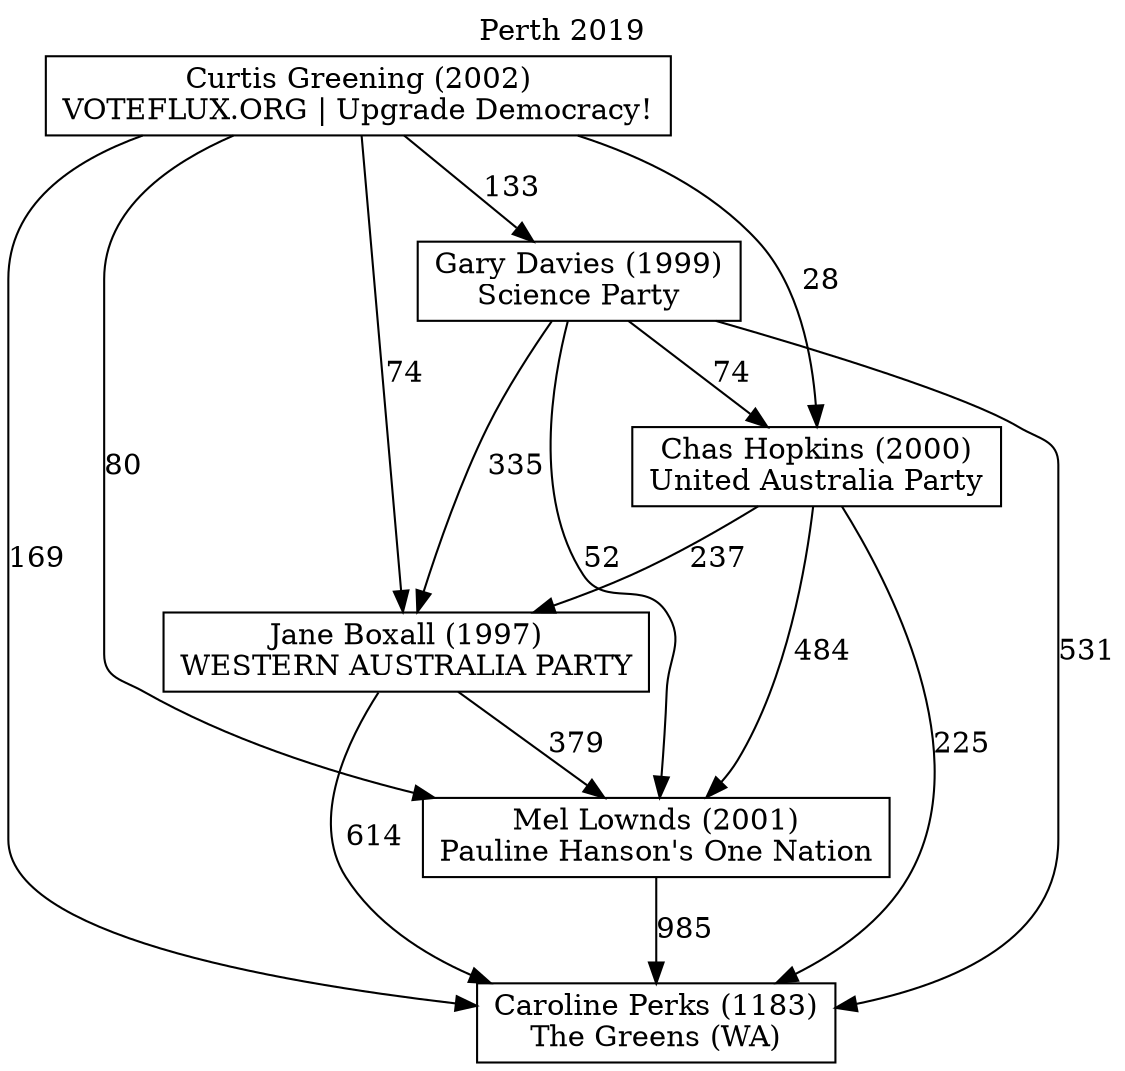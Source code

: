 // House preference flow
digraph "Caroline Perks (1183)_Perth_2019" {
	graph [label="Perth 2019" labelloc=t]
	node [shape=box]
	"Caroline Perks (1183)" [label="Caroline Perks (1183)
The Greens (WA)"]
	"Mel Lownds (2001)" [label="Mel Lownds (2001)
Pauline Hanson's One Nation"]
	"Jane Boxall (1997)" [label="Jane Boxall (1997)
WESTERN AUSTRALIA PARTY"]
	"Chas Hopkins (2000)" [label="Chas Hopkins (2000)
United Australia Party"]
	"Gary Davies (1999)" [label="Gary Davies (1999)
Science Party"]
	"Curtis Greening (2002)" [label="Curtis Greening (2002)
VOTEFLUX.ORG | Upgrade Democracy!"]
	"Caroline Perks (1183)" [label="Caroline Perks (1183)
The Greens (WA)"]
	"Jane Boxall (1997)" [label="Jane Boxall (1997)
WESTERN AUSTRALIA PARTY"]
	"Chas Hopkins (2000)" [label="Chas Hopkins (2000)
United Australia Party"]
	"Gary Davies (1999)" [label="Gary Davies (1999)
Science Party"]
	"Curtis Greening (2002)" [label="Curtis Greening (2002)
VOTEFLUX.ORG | Upgrade Democracy!"]
	"Caroline Perks (1183)" [label="Caroline Perks (1183)
The Greens (WA)"]
	"Chas Hopkins (2000)" [label="Chas Hopkins (2000)
United Australia Party"]
	"Gary Davies (1999)" [label="Gary Davies (1999)
Science Party"]
	"Curtis Greening (2002)" [label="Curtis Greening (2002)
VOTEFLUX.ORG | Upgrade Democracy!"]
	"Caroline Perks (1183)" [label="Caroline Perks (1183)
The Greens (WA)"]
	"Gary Davies (1999)" [label="Gary Davies (1999)
Science Party"]
	"Curtis Greening (2002)" [label="Curtis Greening (2002)
VOTEFLUX.ORG | Upgrade Democracy!"]
	"Caroline Perks (1183)" [label="Caroline Perks (1183)
The Greens (WA)"]
	"Curtis Greening (2002)" [label="Curtis Greening (2002)
VOTEFLUX.ORG | Upgrade Democracy!"]
	"Curtis Greening (2002)" [label="Curtis Greening (2002)
VOTEFLUX.ORG | Upgrade Democracy!"]
	"Gary Davies (1999)" [label="Gary Davies (1999)
Science Party"]
	"Curtis Greening (2002)" [label="Curtis Greening (2002)
VOTEFLUX.ORG | Upgrade Democracy!"]
	"Curtis Greening (2002)" [label="Curtis Greening (2002)
VOTEFLUX.ORG | Upgrade Democracy!"]
	"Chas Hopkins (2000)" [label="Chas Hopkins (2000)
United Australia Party"]
	"Gary Davies (1999)" [label="Gary Davies (1999)
Science Party"]
	"Curtis Greening (2002)" [label="Curtis Greening (2002)
VOTEFLUX.ORG | Upgrade Democracy!"]
	"Chas Hopkins (2000)" [label="Chas Hopkins (2000)
United Australia Party"]
	"Curtis Greening (2002)" [label="Curtis Greening (2002)
VOTEFLUX.ORG | Upgrade Democracy!"]
	"Curtis Greening (2002)" [label="Curtis Greening (2002)
VOTEFLUX.ORG | Upgrade Democracy!"]
	"Gary Davies (1999)" [label="Gary Davies (1999)
Science Party"]
	"Curtis Greening (2002)" [label="Curtis Greening (2002)
VOTEFLUX.ORG | Upgrade Democracy!"]
	"Curtis Greening (2002)" [label="Curtis Greening (2002)
VOTEFLUX.ORG | Upgrade Democracy!"]
	"Jane Boxall (1997)" [label="Jane Boxall (1997)
WESTERN AUSTRALIA PARTY"]
	"Chas Hopkins (2000)" [label="Chas Hopkins (2000)
United Australia Party"]
	"Gary Davies (1999)" [label="Gary Davies (1999)
Science Party"]
	"Curtis Greening (2002)" [label="Curtis Greening (2002)
VOTEFLUX.ORG | Upgrade Democracy!"]
	"Jane Boxall (1997)" [label="Jane Boxall (1997)
WESTERN AUSTRALIA PARTY"]
	"Gary Davies (1999)" [label="Gary Davies (1999)
Science Party"]
	"Curtis Greening (2002)" [label="Curtis Greening (2002)
VOTEFLUX.ORG | Upgrade Democracy!"]
	"Jane Boxall (1997)" [label="Jane Boxall (1997)
WESTERN AUSTRALIA PARTY"]
	"Curtis Greening (2002)" [label="Curtis Greening (2002)
VOTEFLUX.ORG | Upgrade Democracy!"]
	"Curtis Greening (2002)" [label="Curtis Greening (2002)
VOTEFLUX.ORG | Upgrade Democracy!"]
	"Gary Davies (1999)" [label="Gary Davies (1999)
Science Party"]
	"Curtis Greening (2002)" [label="Curtis Greening (2002)
VOTEFLUX.ORG | Upgrade Democracy!"]
	"Curtis Greening (2002)" [label="Curtis Greening (2002)
VOTEFLUX.ORG | Upgrade Democracy!"]
	"Chas Hopkins (2000)" [label="Chas Hopkins (2000)
United Australia Party"]
	"Gary Davies (1999)" [label="Gary Davies (1999)
Science Party"]
	"Curtis Greening (2002)" [label="Curtis Greening (2002)
VOTEFLUX.ORG | Upgrade Democracy!"]
	"Chas Hopkins (2000)" [label="Chas Hopkins (2000)
United Australia Party"]
	"Curtis Greening (2002)" [label="Curtis Greening (2002)
VOTEFLUX.ORG | Upgrade Democracy!"]
	"Curtis Greening (2002)" [label="Curtis Greening (2002)
VOTEFLUX.ORG | Upgrade Democracy!"]
	"Gary Davies (1999)" [label="Gary Davies (1999)
Science Party"]
	"Curtis Greening (2002)" [label="Curtis Greening (2002)
VOTEFLUX.ORG | Upgrade Democracy!"]
	"Curtis Greening (2002)" [label="Curtis Greening (2002)
VOTEFLUX.ORG | Upgrade Democracy!"]
	"Mel Lownds (2001)" [label="Mel Lownds (2001)
Pauline Hanson's One Nation"]
	"Jane Boxall (1997)" [label="Jane Boxall (1997)
WESTERN AUSTRALIA PARTY"]
	"Chas Hopkins (2000)" [label="Chas Hopkins (2000)
United Australia Party"]
	"Gary Davies (1999)" [label="Gary Davies (1999)
Science Party"]
	"Curtis Greening (2002)" [label="Curtis Greening (2002)
VOTEFLUX.ORG | Upgrade Democracy!"]
	"Mel Lownds (2001)" [label="Mel Lownds (2001)
Pauline Hanson's One Nation"]
	"Chas Hopkins (2000)" [label="Chas Hopkins (2000)
United Australia Party"]
	"Gary Davies (1999)" [label="Gary Davies (1999)
Science Party"]
	"Curtis Greening (2002)" [label="Curtis Greening (2002)
VOTEFLUX.ORG | Upgrade Democracy!"]
	"Mel Lownds (2001)" [label="Mel Lownds (2001)
Pauline Hanson's One Nation"]
	"Gary Davies (1999)" [label="Gary Davies (1999)
Science Party"]
	"Curtis Greening (2002)" [label="Curtis Greening (2002)
VOTEFLUX.ORG | Upgrade Democracy!"]
	"Mel Lownds (2001)" [label="Mel Lownds (2001)
Pauline Hanson's One Nation"]
	"Curtis Greening (2002)" [label="Curtis Greening (2002)
VOTEFLUX.ORG | Upgrade Democracy!"]
	"Curtis Greening (2002)" [label="Curtis Greening (2002)
VOTEFLUX.ORG | Upgrade Democracy!"]
	"Gary Davies (1999)" [label="Gary Davies (1999)
Science Party"]
	"Curtis Greening (2002)" [label="Curtis Greening (2002)
VOTEFLUX.ORG | Upgrade Democracy!"]
	"Curtis Greening (2002)" [label="Curtis Greening (2002)
VOTEFLUX.ORG | Upgrade Democracy!"]
	"Chas Hopkins (2000)" [label="Chas Hopkins (2000)
United Australia Party"]
	"Gary Davies (1999)" [label="Gary Davies (1999)
Science Party"]
	"Curtis Greening (2002)" [label="Curtis Greening (2002)
VOTEFLUX.ORG | Upgrade Democracy!"]
	"Chas Hopkins (2000)" [label="Chas Hopkins (2000)
United Australia Party"]
	"Curtis Greening (2002)" [label="Curtis Greening (2002)
VOTEFLUX.ORG | Upgrade Democracy!"]
	"Curtis Greening (2002)" [label="Curtis Greening (2002)
VOTEFLUX.ORG | Upgrade Democracy!"]
	"Gary Davies (1999)" [label="Gary Davies (1999)
Science Party"]
	"Curtis Greening (2002)" [label="Curtis Greening (2002)
VOTEFLUX.ORG | Upgrade Democracy!"]
	"Curtis Greening (2002)" [label="Curtis Greening (2002)
VOTEFLUX.ORG | Upgrade Democracy!"]
	"Jane Boxall (1997)" [label="Jane Boxall (1997)
WESTERN AUSTRALIA PARTY"]
	"Chas Hopkins (2000)" [label="Chas Hopkins (2000)
United Australia Party"]
	"Gary Davies (1999)" [label="Gary Davies (1999)
Science Party"]
	"Curtis Greening (2002)" [label="Curtis Greening (2002)
VOTEFLUX.ORG | Upgrade Democracy!"]
	"Jane Boxall (1997)" [label="Jane Boxall (1997)
WESTERN AUSTRALIA PARTY"]
	"Gary Davies (1999)" [label="Gary Davies (1999)
Science Party"]
	"Curtis Greening (2002)" [label="Curtis Greening (2002)
VOTEFLUX.ORG | Upgrade Democracy!"]
	"Jane Boxall (1997)" [label="Jane Boxall (1997)
WESTERN AUSTRALIA PARTY"]
	"Curtis Greening (2002)" [label="Curtis Greening (2002)
VOTEFLUX.ORG | Upgrade Democracy!"]
	"Curtis Greening (2002)" [label="Curtis Greening (2002)
VOTEFLUX.ORG | Upgrade Democracy!"]
	"Gary Davies (1999)" [label="Gary Davies (1999)
Science Party"]
	"Curtis Greening (2002)" [label="Curtis Greening (2002)
VOTEFLUX.ORG | Upgrade Democracy!"]
	"Curtis Greening (2002)" [label="Curtis Greening (2002)
VOTEFLUX.ORG | Upgrade Democracy!"]
	"Chas Hopkins (2000)" [label="Chas Hopkins (2000)
United Australia Party"]
	"Gary Davies (1999)" [label="Gary Davies (1999)
Science Party"]
	"Curtis Greening (2002)" [label="Curtis Greening (2002)
VOTEFLUX.ORG | Upgrade Democracy!"]
	"Chas Hopkins (2000)" [label="Chas Hopkins (2000)
United Australia Party"]
	"Curtis Greening (2002)" [label="Curtis Greening (2002)
VOTEFLUX.ORG | Upgrade Democracy!"]
	"Curtis Greening (2002)" [label="Curtis Greening (2002)
VOTEFLUX.ORG | Upgrade Democracy!"]
	"Gary Davies (1999)" [label="Gary Davies (1999)
Science Party"]
	"Curtis Greening (2002)" [label="Curtis Greening (2002)
VOTEFLUX.ORG | Upgrade Democracy!"]
	"Curtis Greening (2002)" [label="Curtis Greening (2002)
VOTEFLUX.ORG | Upgrade Democracy!"]
	"Mel Lownds (2001)" -> "Caroline Perks (1183)" [label=985]
	"Jane Boxall (1997)" -> "Mel Lownds (2001)" [label=379]
	"Chas Hopkins (2000)" -> "Jane Boxall (1997)" [label=237]
	"Gary Davies (1999)" -> "Chas Hopkins (2000)" [label=74]
	"Curtis Greening (2002)" -> "Gary Davies (1999)" [label=133]
	"Jane Boxall (1997)" -> "Caroline Perks (1183)" [label=614]
	"Chas Hopkins (2000)" -> "Caroline Perks (1183)" [label=225]
	"Gary Davies (1999)" -> "Caroline Perks (1183)" [label=531]
	"Curtis Greening (2002)" -> "Caroline Perks (1183)" [label=169]
	"Curtis Greening (2002)" -> "Chas Hopkins (2000)" [label=28]
	"Gary Davies (1999)" -> "Jane Boxall (1997)" [label=335]
	"Curtis Greening (2002)" -> "Jane Boxall (1997)" [label=74]
	"Chas Hopkins (2000)" -> "Mel Lownds (2001)" [label=484]
	"Gary Davies (1999)" -> "Mel Lownds (2001)" [label=52]
	"Curtis Greening (2002)" -> "Mel Lownds (2001)" [label=80]
}
